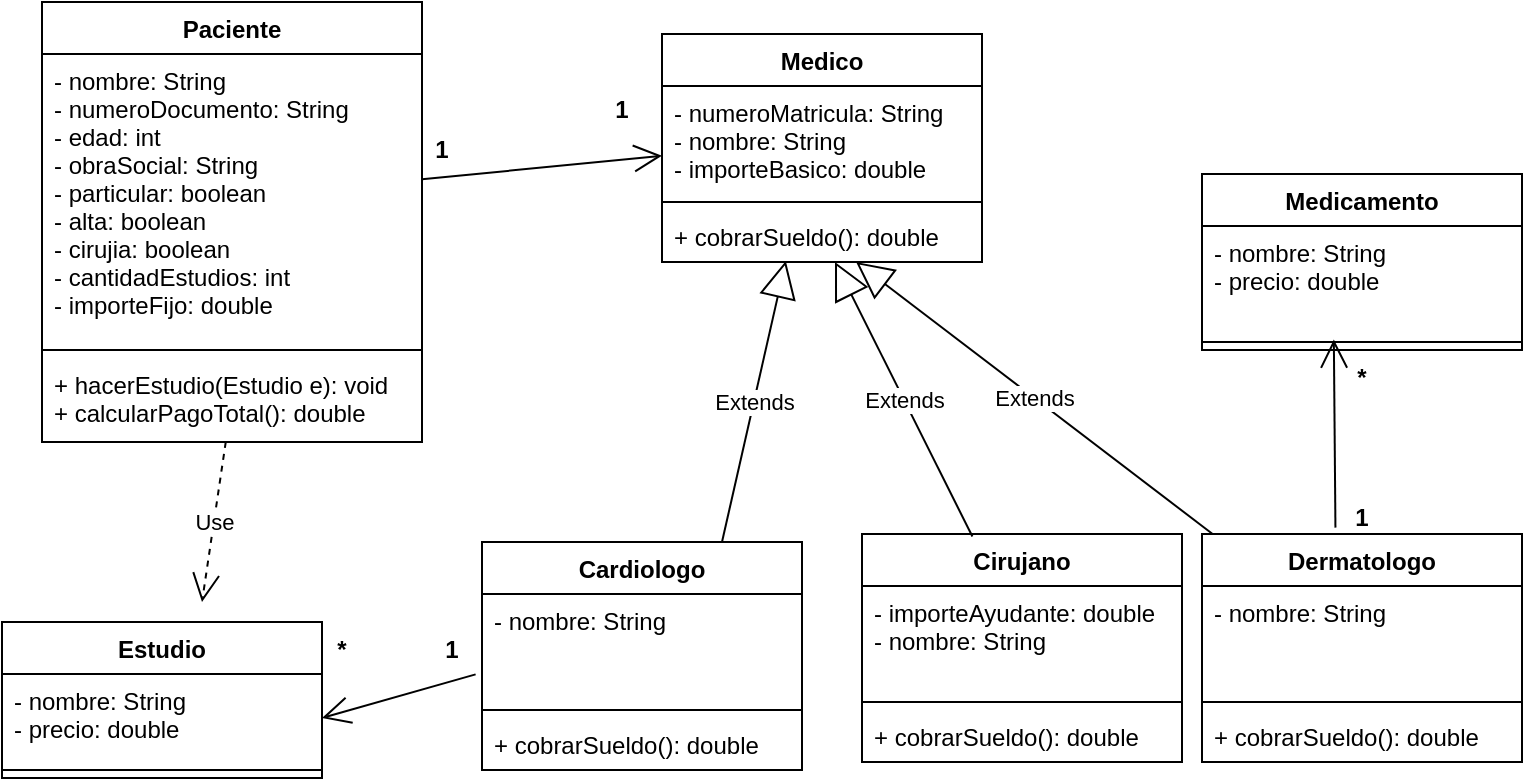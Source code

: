 <mxfile version="20.2.4" type="device"><diagram id="rAvmFTposkCKe-zrjjrD" name="Página-1"><mxGraphModel dx="486" dy="490" grid="1" gridSize="10" guides="1" tooltips="1" connect="1" arrows="1" fold="1" page="1" pageScale="1" pageWidth="827" pageHeight="1169" math="0" shadow="0"><root><mxCell id="0"/><mxCell id="1" parent="0"/><mxCell id="1oAx1_Wb3S_cVEpxGoDl-1" value="Paciente" style="swimlane;fontStyle=1;align=center;verticalAlign=top;childLayout=stackLayout;horizontal=1;startSize=26;horizontalStack=0;resizeParent=1;resizeParentMax=0;resizeLast=0;collapsible=1;marginBottom=0;" vertex="1" parent="1"><mxGeometry x="70" y="50" width="190" height="220" as="geometry"/></mxCell><mxCell id="1oAx1_Wb3S_cVEpxGoDl-2" value="- nombre: String &#10;- numeroDocumento: String&#10;- edad: int&#10;- obraSocial: String&#10;- particular: boolean&#10;- alta: boolean&#10;- cirujia: boolean&#10;- cantidadEstudios: int&#10;- importeFijo: double" style="text;strokeColor=none;fillColor=none;align=left;verticalAlign=top;spacingLeft=4;spacingRight=4;overflow=hidden;rotatable=0;points=[[0,0.5],[1,0.5]];portConstraint=eastwest;" vertex="1" parent="1oAx1_Wb3S_cVEpxGoDl-1"><mxGeometry y="26" width="190" height="144" as="geometry"/></mxCell><mxCell id="1oAx1_Wb3S_cVEpxGoDl-3" value="" style="line;strokeWidth=1;fillColor=none;align=left;verticalAlign=middle;spacingTop=-1;spacingLeft=3;spacingRight=3;rotatable=0;labelPosition=right;points=[];portConstraint=eastwest;" vertex="1" parent="1oAx1_Wb3S_cVEpxGoDl-1"><mxGeometry y="170" width="190" height="8" as="geometry"/></mxCell><mxCell id="1oAx1_Wb3S_cVEpxGoDl-4" value="+ hacerEstudio(Estudio e): void&#10;+ calcularPagoTotal(): double" style="text;strokeColor=none;fillColor=none;align=left;verticalAlign=top;spacingLeft=4;spacingRight=4;overflow=hidden;rotatable=0;points=[[0,0.5],[1,0.5]];portConstraint=eastwest;" vertex="1" parent="1oAx1_Wb3S_cVEpxGoDl-1"><mxGeometry y="178" width="190" height="42" as="geometry"/></mxCell><mxCell id="1oAx1_Wb3S_cVEpxGoDl-5" value="Medico" style="swimlane;fontStyle=1;align=center;verticalAlign=top;childLayout=stackLayout;horizontal=1;startSize=26;horizontalStack=0;resizeParent=1;resizeParentMax=0;resizeLast=0;collapsible=1;marginBottom=0;" vertex="1" parent="1"><mxGeometry x="380" y="66" width="160" height="114" as="geometry"/></mxCell><mxCell id="1oAx1_Wb3S_cVEpxGoDl-6" value="- numeroMatricula: String&#10;- nombre: String&#10;- importeBasico: double" style="text;strokeColor=none;fillColor=none;align=left;verticalAlign=top;spacingLeft=4;spacingRight=4;overflow=hidden;rotatable=0;points=[[0,0.5],[1,0.5]];portConstraint=eastwest;" vertex="1" parent="1oAx1_Wb3S_cVEpxGoDl-5"><mxGeometry y="26" width="160" height="54" as="geometry"/></mxCell><mxCell id="1oAx1_Wb3S_cVEpxGoDl-7" value="" style="line;strokeWidth=1;fillColor=none;align=left;verticalAlign=middle;spacingTop=-1;spacingLeft=3;spacingRight=3;rotatable=0;labelPosition=right;points=[];portConstraint=eastwest;" vertex="1" parent="1oAx1_Wb3S_cVEpxGoDl-5"><mxGeometry y="80" width="160" height="8" as="geometry"/></mxCell><mxCell id="1oAx1_Wb3S_cVEpxGoDl-8" value="+ cobrarSueldo(): double" style="text;strokeColor=none;fillColor=none;align=left;verticalAlign=top;spacingLeft=4;spacingRight=4;overflow=hidden;rotatable=0;points=[[0,0.5],[1,0.5]];portConstraint=eastwest;" vertex="1" parent="1oAx1_Wb3S_cVEpxGoDl-5"><mxGeometry y="88" width="160" height="26" as="geometry"/></mxCell><mxCell id="1oAx1_Wb3S_cVEpxGoDl-9" value="Estudio" style="swimlane;fontStyle=1;align=center;verticalAlign=top;childLayout=stackLayout;horizontal=1;startSize=26;horizontalStack=0;resizeParent=1;resizeParentMax=0;resizeLast=0;collapsible=1;marginBottom=0;" vertex="1" parent="1"><mxGeometry x="50" y="360" width="160" height="78" as="geometry"/></mxCell><mxCell id="1oAx1_Wb3S_cVEpxGoDl-10" value="- nombre: String&#10;- precio: double" style="text;strokeColor=none;fillColor=none;align=left;verticalAlign=top;spacingLeft=4;spacingRight=4;overflow=hidden;rotatable=0;points=[[0,0.5],[1,0.5]];portConstraint=eastwest;" vertex="1" parent="1oAx1_Wb3S_cVEpxGoDl-9"><mxGeometry y="26" width="160" height="44" as="geometry"/></mxCell><mxCell id="1oAx1_Wb3S_cVEpxGoDl-11" value="" style="line;strokeWidth=1;fillColor=none;align=left;verticalAlign=middle;spacingTop=-1;spacingLeft=3;spacingRight=3;rotatable=0;labelPosition=right;points=[];portConstraint=eastwest;" vertex="1" parent="1oAx1_Wb3S_cVEpxGoDl-9"><mxGeometry y="70" width="160" height="8" as="geometry"/></mxCell><mxCell id="1oAx1_Wb3S_cVEpxGoDl-13" value="Cardiologo" style="swimlane;fontStyle=1;align=center;verticalAlign=top;childLayout=stackLayout;horizontal=1;startSize=26;horizontalStack=0;resizeParent=1;resizeParentMax=0;resizeLast=0;collapsible=1;marginBottom=0;" vertex="1" parent="1"><mxGeometry x="290" y="320" width="160" height="114" as="geometry"/></mxCell><mxCell id="1oAx1_Wb3S_cVEpxGoDl-14" value="- nombre: String" style="text;strokeColor=none;fillColor=none;align=left;verticalAlign=top;spacingLeft=4;spacingRight=4;overflow=hidden;rotatable=0;points=[[0,0.5],[1,0.5]];portConstraint=eastwest;" vertex="1" parent="1oAx1_Wb3S_cVEpxGoDl-13"><mxGeometry y="26" width="160" height="54" as="geometry"/></mxCell><mxCell id="1oAx1_Wb3S_cVEpxGoDl-15" value="" style="line;strokeWidth=1;fillColor=none;align=left;verticalAlign=middle;spacingTop=-1;spacingLeft=3;spacingRight=3;rotatable=0;labelPosition=right;points=[];portConstraint=eastwest;" vertex="1" parent="1oAx1_Wb3S_cVEpxGoDl-13"><mxGeometry y="80" width="160" height="8" as="geometry"/></mxCell><mxCell id="1oAx1_Wb3S_cVEpxGoDl-16" value="+ cobrarSueldo(): double" style="text;strokeColor=none;fillColor=none;align=left;verticalAlign=top;spacingLeft=4;spacingRight=4;overflow=hidden;rotatable=0;points=[[0,0.5],[1,0.5]];portConstraint=eastwest;" vertex="1" parent="1oAx1_Wb3S_cVEpxGoDl-13"><mxGeometry y="88" width="160" height="26" as="geometry"/></mxCell><mxCell id="1oAx1_Wb3S_cVEpxGoDl-19" value="1" style="text;align=center;fontStyle=1;verticalAlign=middle;spacingLeft=3;spacingRight=3;strokeColor=none;rotatable=0;points=[[0,0.5],[1,0.5]];portConstraint=eastwest;" vertex="1" parent="1"><mxGeometry x="240" y="360" width="70" height="26" as="geometry"/></mxCell><mxCell id="1oAx1_Wb3S_cVEpxGoDl-20" value="*" style="text;align=center;fontStyle=1;verticalAlign=middle;spacingLeft=3;spacingRight=3;strokeColor=none;rotatable=0;points=[[0,0.5],[1,0.5]];portConstraint=eastwest;" vertex="1" parent="1"><mxGeometry x="180" y="360" width="80" height="26" as="geometry"/></mxCell><mxCell id="1oAx1_Wb3S_cVEpxGoDl-21" value="" style="endArrow=open;endFill=1;endSize=12;html=1;rounded=0;" edge="1" parent="1" source="1oAx1_Wb3S_cVEpxGoDl-2" target="1oAx1_Wb3S_cVEpxGoDl-6"><mxGeometry width="160" relative="1" as="geometry"><mxPoint x="180" y="250" as="sourcePoint"/><mxPoint x="340" y="250" as="targetPoint"/></mxGeometry></mxCell><mxCell id="1oAx1_Wb3S_cVEpxGoDl-22" value="1" style="text;align=center;fontStyle=1;verticalAlign=middle;spacingLeft=3;spacingRight=3;strokeColor=none;rotatable=0;points=[[0,0.5],[1,0.5]];portConstraint=eastwest;" vertex="1" parent="1"><mxGeometry x="230" y="110" width="80" height="26" as="geometry"/></mxCell><mxCell id="1oAx1_Wb3S_cVEpxGoDl-23" value="1" style="text;align=center;fontStyle=1;verticalAlign=middle;spacingLeft=3;spacingRight=3;strokeColor=none;rotatable=0;points=[[0,0.5],[1,0.5]];portConstraint=eastwest;" vertex="1" parent="1"><mxGeometry x="320" y="90" width="80" height="26" as="geometry"/></mxCell><mxCell id="1oAx1_Wb3S_cVEpxGoDl-24" value="" style="endArrow=open;endFill=1;endSize=12;html=1;rounded=0;entryX=1;entryY=0.5;entryDx=0;entryDy=0;exitX=-0.02;exitY=0.744;exitDx=0;exitDy=0;exitPerimeter=0;" edge="1" parent="1" source="1oAx1_Wb3S_cVEpxGoDl-14" target="1oAx1_Wb3S_cVEpxGoDl-10"><mxGeometry width="160" relative="1" as="geometry"><mxPoint x="180" y="250" as="sourcePoint"/><mxPoint x="340" y="250" as="targetPoint"/></mxGeometry></mxCell><mxCell id="1oAx1_Wb3S_cVEpxGoDl-27" value="Cirujano" style="swimlane;fontStyle=1;align=center;verticalAlign=top;childLayout=stackLayout;horizontal=1;startSize=26;horizontalStack=0;resizeParent=1;resizeParentMax=0;resizeLast=0;collapsible=1;marginBottom=0;" vertex="1" parent="1"><mxGeometry x="480" y="316" width="160" height="114" as="geometry"/></mxCell><mxCell id="1oAx1_Wb3S_cVEpxGoDl-28" value="- importeAyudante: double&#10;- nombre: String" style="text;strokeColor=none;fillColor=none;align=left;verticalAlign=top;spacingLeft=4;spacingRight=4;overflow=hidden;rotatable=0;points=[[0,0.5],[1,0.5]];portConstraint=eastwest;" vertex="1" parent="1oAx1_Wb3S_cVEpxGoDl-27"><mxGeometry y="26" width="160" height="54" as="geometry"/></mxCell><mxCell id="1oAx1_Wb3S_cVEpxGoDl-29" value="" style="line;strokeWidth=1;fillColor=none;align=left;verticalAlign=middle;spacingTop=-1;spacingLeft=3;spacingRight=3;rotatable=0;labelPosition=right;points=[];portConstraint=eastwest;" vertex="1" parent="1oAx1_Wb3S_cVEpxGoDl-27"><mxGeometry y="80" width="160" height="8" as="geometry"/></mxCell><mxCell id="1oAx1_Wb3S_cVEpxGoDl-30" value="+ cobrarSueldo(): double" style="text;strokeColor=none;fillColor=none;align=left;verticalAlign=top;spacingLeft=4;spacingRight=4;overflow=hidden;rotatable=0;points=[[0,0.5],[1,0.5]];portConstraint=eastwest;" vertex="1" parent="1oAx1_Wb3S_cVEpxGoDl-27"><mxGeometry y="88" width="160" height="26" as="geometry"/></mxCell><mxCell id="1oAx1_Wb3S_cVEpxGoDl-31" value="Dermatologo" style="swimlane;fontStyle=1;align=center;verticalAlign=top;childLayout=stackLayout;horizontal=1;startSize=26;horizontalStack=0;resizeParent=1;resizeParentMax=0;resizeLast=0;collapsible=1;marginBottom=0;" vertex="1" parent="1"><mxGeometry x="650" y="316" width="160" height="114" as="geometry"/></mxCell><mxCell id="1oAx1_Wb3S_cVEpxGoDl-32" value="- nombre: String" style="text;strokeColor=none;fillColor=none;align=left;verticalAlign=top;spacingLeft=4;spacingRight=4;overflow=hidden;rotatable=0;points=[[0,0.5],[1,0.5]];portConstraint=eastwest;" vertex="1" parent="1oAx1_Wb3S_cVEpxGoDl-31"><mxGeometry y="26" width="160" height="54" as="geometry"/></mxCell><mxCell id="1oAx1_Wb3S_cVEpxGoDl-33" value="" style="line;strokeWidth=1;fillColor=none;align=left;verticalAlign=middle;spacingTop=-1;spacingLeft=3;spacingRight=3;rotatable=0;labelPosition=right;points=[];portConstraint=eastwest;" vertex="1" parent="1oAx1_Wb3S_cVEpxGoDl-31"><mxGeometry y="80" width="160" height="8" as="geometry"/></mxCell><mxCell id="1oAx1_Wb3S_cVEpxGoDl-34" value="+ cobrarSueldo(): double" style="text;strokeColor=none;fillColor=none;align=left;verticalAlign=top;spacingLeft=4;spacingRight=4;overflow=hidden;rotatable=0;points=[[0,0.5],[1,0.5]];portConstraint=eastwest;" vertex="1" parent="1oAx1_Wb3S_cVEpxGoDl-31"><mxGeometry y="88" width="160" height="26" as="geometry"/></mxCell><mxCell id="1oAx1_Wb3S_cVEpxGoDl-35" value="Medicamento" style="swimlane;fontStyle=1;align=center;verticalAlign=top;childLayout=stackLayout;horizontal=1;startSize=26;horizontalStack=0;resizeParent=1;resizeParentMax=0;resizeLast=0;collapsible=1;marginBottom=0;" vertex="1" parent="1"><mxGeometry x="650" y="136" width="160" height="88" as="geometry"/></mxCell><mxCell id="1oAx1_Wb3S_cVEpxGoDl-36" value="- nombre: String&#10;- precio: double" style="text;strokeColor=none;fillColor=none;align=left;verticalAlign=top;spacingLeft=4;spacingRight=4;overflow=hidden;rotatable=0;points=[[0,0.5],[1,0.5]];portConstraint=eastwest;" vertex="1" parent="1oAx1_Wb3S_cVEpxGoDl-35"><mxGeometry y="26" width="160" height="54" as="geometry"/></mxCell><mxCell id="1oAx1_Wb3S_cVEpxGoDl-37" value="" style="line;strokeWidth=1;fillColor=none;align=left;verticalAlign=middle;spacingTop=-1;spacingLeft=3;spacingRight=3;rotatable=0;labelPosition=right;points=[];portConstraint=eastwest;" vertex="1" parent="1oAx1_Wb3S_cVEpxGoDl-35"><mxGeometry y="80" width="160" height="8" as="geometry"/></mxCell><mxCell id="1oAx1_Wb3S_cVEpxGoDl-39" value="Extends" style="endArrow=block;endSize=16;endFill=0;html=1;rounded=0;exitX=0.345;exitY=0.011;exitDx=0;exitDy=0;exitPerimeter=0;" edge="1" parent="1" source="1oAx1_Wb3S_cVEpxGoDl-27" target="1oAx1_Wb3S_cVEpxGoDl-8"><mxGeometry width="160" relative="1" as="geometry"><mxPoint x="530" y="310" as="sourcePoint"/><mxPoint x="670" y="250" as="targetPoint"/></mxGeometry></mxCell><mxCell id="1oAx1_Wb3S_cVEpxGoDl-40" value="Extends" style="endArrow=block;endSize=16;endFill=0;html=1;rounded=0;" edge="1" parent="1" source="1oAx1_Wb3S_cVEpxGoDl-31" target="1oAx1_Wb3S_cVEpxGoDl-8"><mxGeometry width="160" relative="1" as="geometry"><mxPoint x="540" y="320" as="sourcePoint"/><mxPoint x="701.44" y="229.528" as="targetPoint"/></mxGeometry></mxCell><mxCell id="1oAx1_Wb3S_cVEpxGoDl-41" value="Extends" style="endArrow=block;endSize=16;endFill=0;html=1;rounded=0;entryX=0.387;entryY=0.982;entryDx=0;entryDy=0;entryPerimeter=0;exitX=0.75;exitY=0;exitDx=0;exitDy=0;" edge="1" parent="1" source="1oAx1_Wb3S_cVEpxGoDl-13" target="1oAx1_Wb3S_cVEpxGoDl-8"><mxGeometry width="160" relative="1" as="geometry"><mxPoint x="665.291" y="326" as="sourcePoint"/><mxPoint x="487.039" y="190" as="targetPoint"/></mxGeometry></mxCell><mxCell id="1oAx1_Wb3S_cVEpxGoDl-42" value="" style="endArrow=open;endFill=1;endSize=12;html=1;rounded=0;exitX=0.417;exitY=-0.028;exitDx=0;exitDy=0;exitPerimeter=0;entryX=0.412;entryY=0.348;entryDx=0;entryDy=0;entryPerimeter=0;" edge="1" parent="1" source="1oAx1_Wb3S_cVEpxGoDl-31" target="1oAx1_Wb3S_cVEpxGoDl-37"><mxGeometry width="160" relative="1" as="geometry"><mxPoint x="690" y="250" as="sourcePoint"/><mxPoint x="850" y="250" as="targetPoint"/></mxGeometry></mxCell><mxCell id="1oAx1_Wb3S_cVEpxGoDl-43" value="Use" style="endArrow=open;endSize=12;dashed=1;html=1;rounded=0;" edge="1" parent="1" source="1oAx1_Wb3S_cVEpxGoDl-4"><mxGeometry width="160" relative="1" as="geometry"><mxPoint x="150" y="280" as="sourcePoint"/><mxPoint x="150" y="350" as="targetPoint"/></mxGeometry></mxCell><mxCell id="1oAx1_Wb3S_cVEpxGoDl-44" value="*" style="text;align=center;fontStyle=1;verticalAlign=middle;spacingLeft=3;spacingRight=3;strokeColor=none;rotatable=0;points=[[0,0.5],[1,0.5]];portConstraint=eastwest;" vertex="1" parent="1"><mxGeometry x="690" y="224" width="80" height="26" as="geometry"/></mxCell><mxCell id="1oAx1_Wb3S_cVEpxGoDl-45" value="1" style="text;align=center;fontStyle=1;verticalAlign=middle;spacingLeft=3;spacingRight=3;strokeColor=none;rotatable=0;points=[[0,0.5],[1,0.5]];portConstraint=eastwest;" vertex="1" parent="1"><mxGeometry x="690" y="294" width="80" height="26" as="geometry"/></mxCell></root></mxGraphModel></diagram></mxfile>